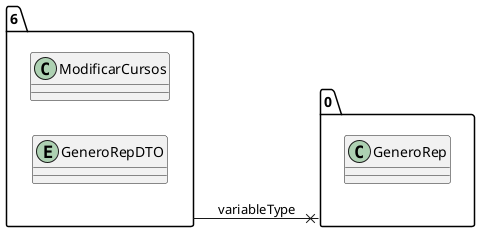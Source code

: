 @startuml 
allow_mixing
left to right direction
package "6"{
class ModificarCursos
entity GeneroRepDTO

}
package "0"{
class GeneroRep

}
"6" --x "0":variableType
@enduml